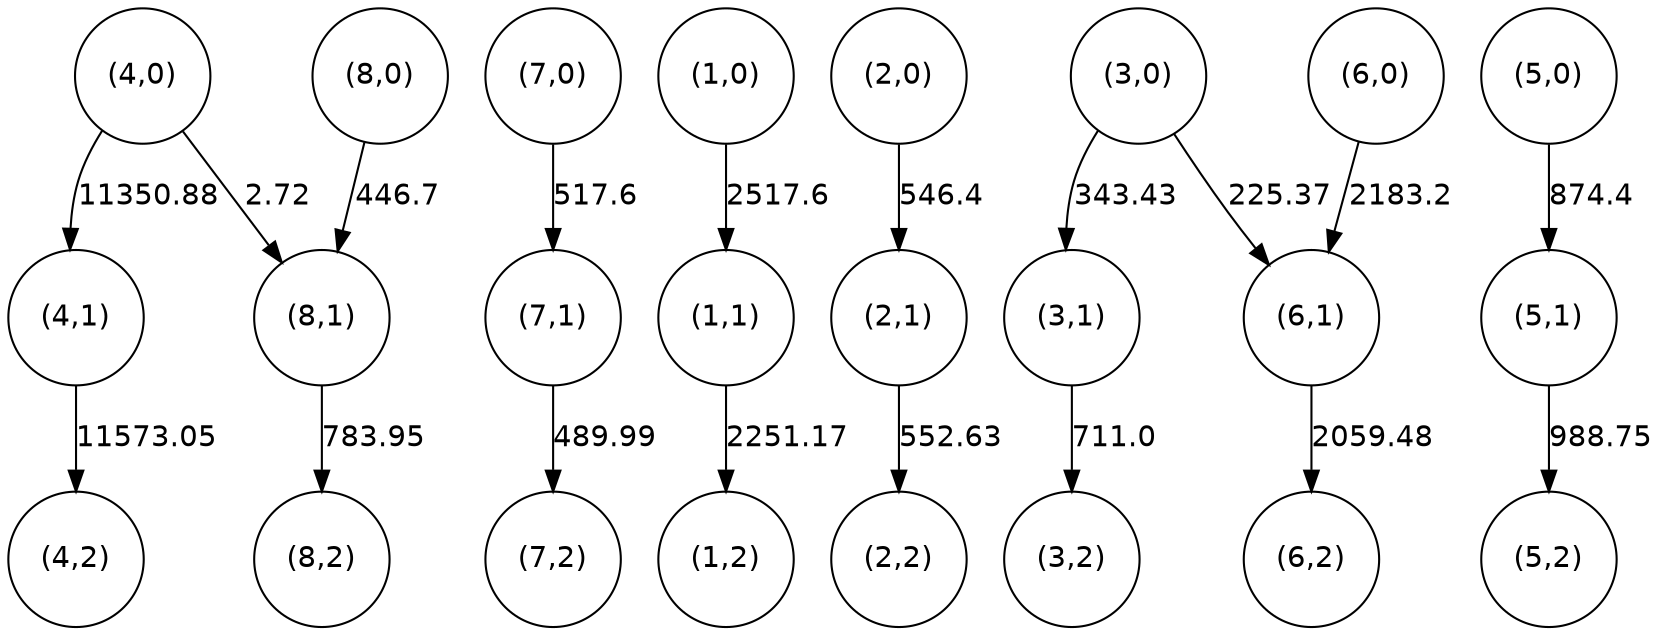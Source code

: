 digraph complete {
    "(8,2)" [shape=circle] [fontname="Helvetica"] [pos="8,2!"];
    "(7,1)" [shape=circle] [fontname="Helvetica"] [pos="7,1!"];
    "(1,2)" [shape=circle] [fontname="Helvetica"] [pos="1,2!"];
    "(4,1)" [shape=circle] [fontname="Helvetica"] [pos="4,1!"];
    "(2,1)" [shape=circle] [fontname="Helvetica"] [pos="2,1!"];
    "(6,2)" [shape=circle] [fontname="Helvetica"] [pos="6,2!"];
    "(4,0)" [shape=circle] [fontname="Helvetica"] [pos="4,0!"];
    "(1,0)" [shape=circle] [fontname="Helvetica"] [pos="1,0!"];
    "(8,1)" [shape=circle] [fontname="Helvetica"] [pos="8,1!"];
    "(4,2)" [shape=circle] [fontname="Helvetica"] [pos="4,2!"];
    "(7,2)" [shape=circle] [fontname="Helvetica"] [pos="7,2!"];
    "(5,2)" [shape=circle] [fontname="Helvetica"] [pos="5,2!"];
    "(6,1)" [shape=circle] [fontname="Helvetica"] [pos="6,1!"];
    "(3,1)" [shape=circle] [fontname="Helvetica"] [pos="3,1!"];
    "(5,0)" [shape=circle] [fontname="Helvetica"] [pos="5,0!"];
    "(3,0)" [shape=circle] [fontname="Helvetica"] [pos="3,0!"];
    "(3,2)" [shape=circle] [fontname="Helvetica"] [pos="3,2!"];
    "(7,0)" [shape=circle] [fontname="Helvetica"] [pos="7,0!"];
    "(8,0)" [shape=circle] [fontname="Helvetica"] [pos="8,0!"];
    "(6,0)" [shape=circle] [fontname="Helvetica"] [pos="6,0!"];
    "(2,0)" [shape=circle] [fontname="Helvetica"] [pos="2,0!"];
    "(1,1)" [shape=circle] [fontname="Helvetica"] [pos="1,1!"];
    "(5,1)" [shape=circle] [fontname="Helvetica"] [pos="5,1!"];
    "(2,2)" [shape=circle] [fontname="Helvetica"] [pos="2,2!"];
    "(7,1)" -> "(7,2)" [label=489.99] [fontname="Helvetica"];
    "(4,1)" -> "(4,2)" [label=11573.05] [fontname="Helvetica"];
    "(2,1)" -> "(2,2)" [label=552.63] [fontname="Helvetica"];
    "(4,0)" -> "(8,1)" [label=2.72] [fontname="Helvetica"];
    "(4,0)" -> "(4,1)" [label=11350.88] [fontname="Helvetica"];
    "(1,0)" -> "(1,1)" [label=2517.6] [fontname="Helvetica"];
    "(8,1)" -> "(8,2)" [label=783.95] [fontname="Helvetica"];
    "(6,1)" -> "(6,2)" [label=2059.48] [fontname="Helvetica"];
    "(3,1)" -> "(3,2)" [label=711.0] [fontname="Helvetica"];
    "(5,0)" -> "(5,1)" [label=874.4] [fontname="Helvetica"];
    "(3,0)" -> "(3,1)" [label=343.43] [fontname="Helvetica"];
    "(3,0)" -> "(6,1)" [label=225.37] [fontname="Helvetica"];
    "(7,0)" -> "(7,1)" [label=517.6] [fontname="Helvetica"];
    "(8,0)" -> "(8,1)" [label=446.7] [fontname="Helvetica"];
    "(6,0)" -> "(6,1)" [label=2183.2] [fontname="Helvetica"];
    "(2,0)" -> "(2,1)" [label=546.4] [fontname="Helvetica"];
    "(1,1)" -> "(1,2)" [label=2251.17] [fontname="Helvetica"];
    "(5,1)" -> "(5,2)" [label=988.75] [fontname="Helvetica"];
}